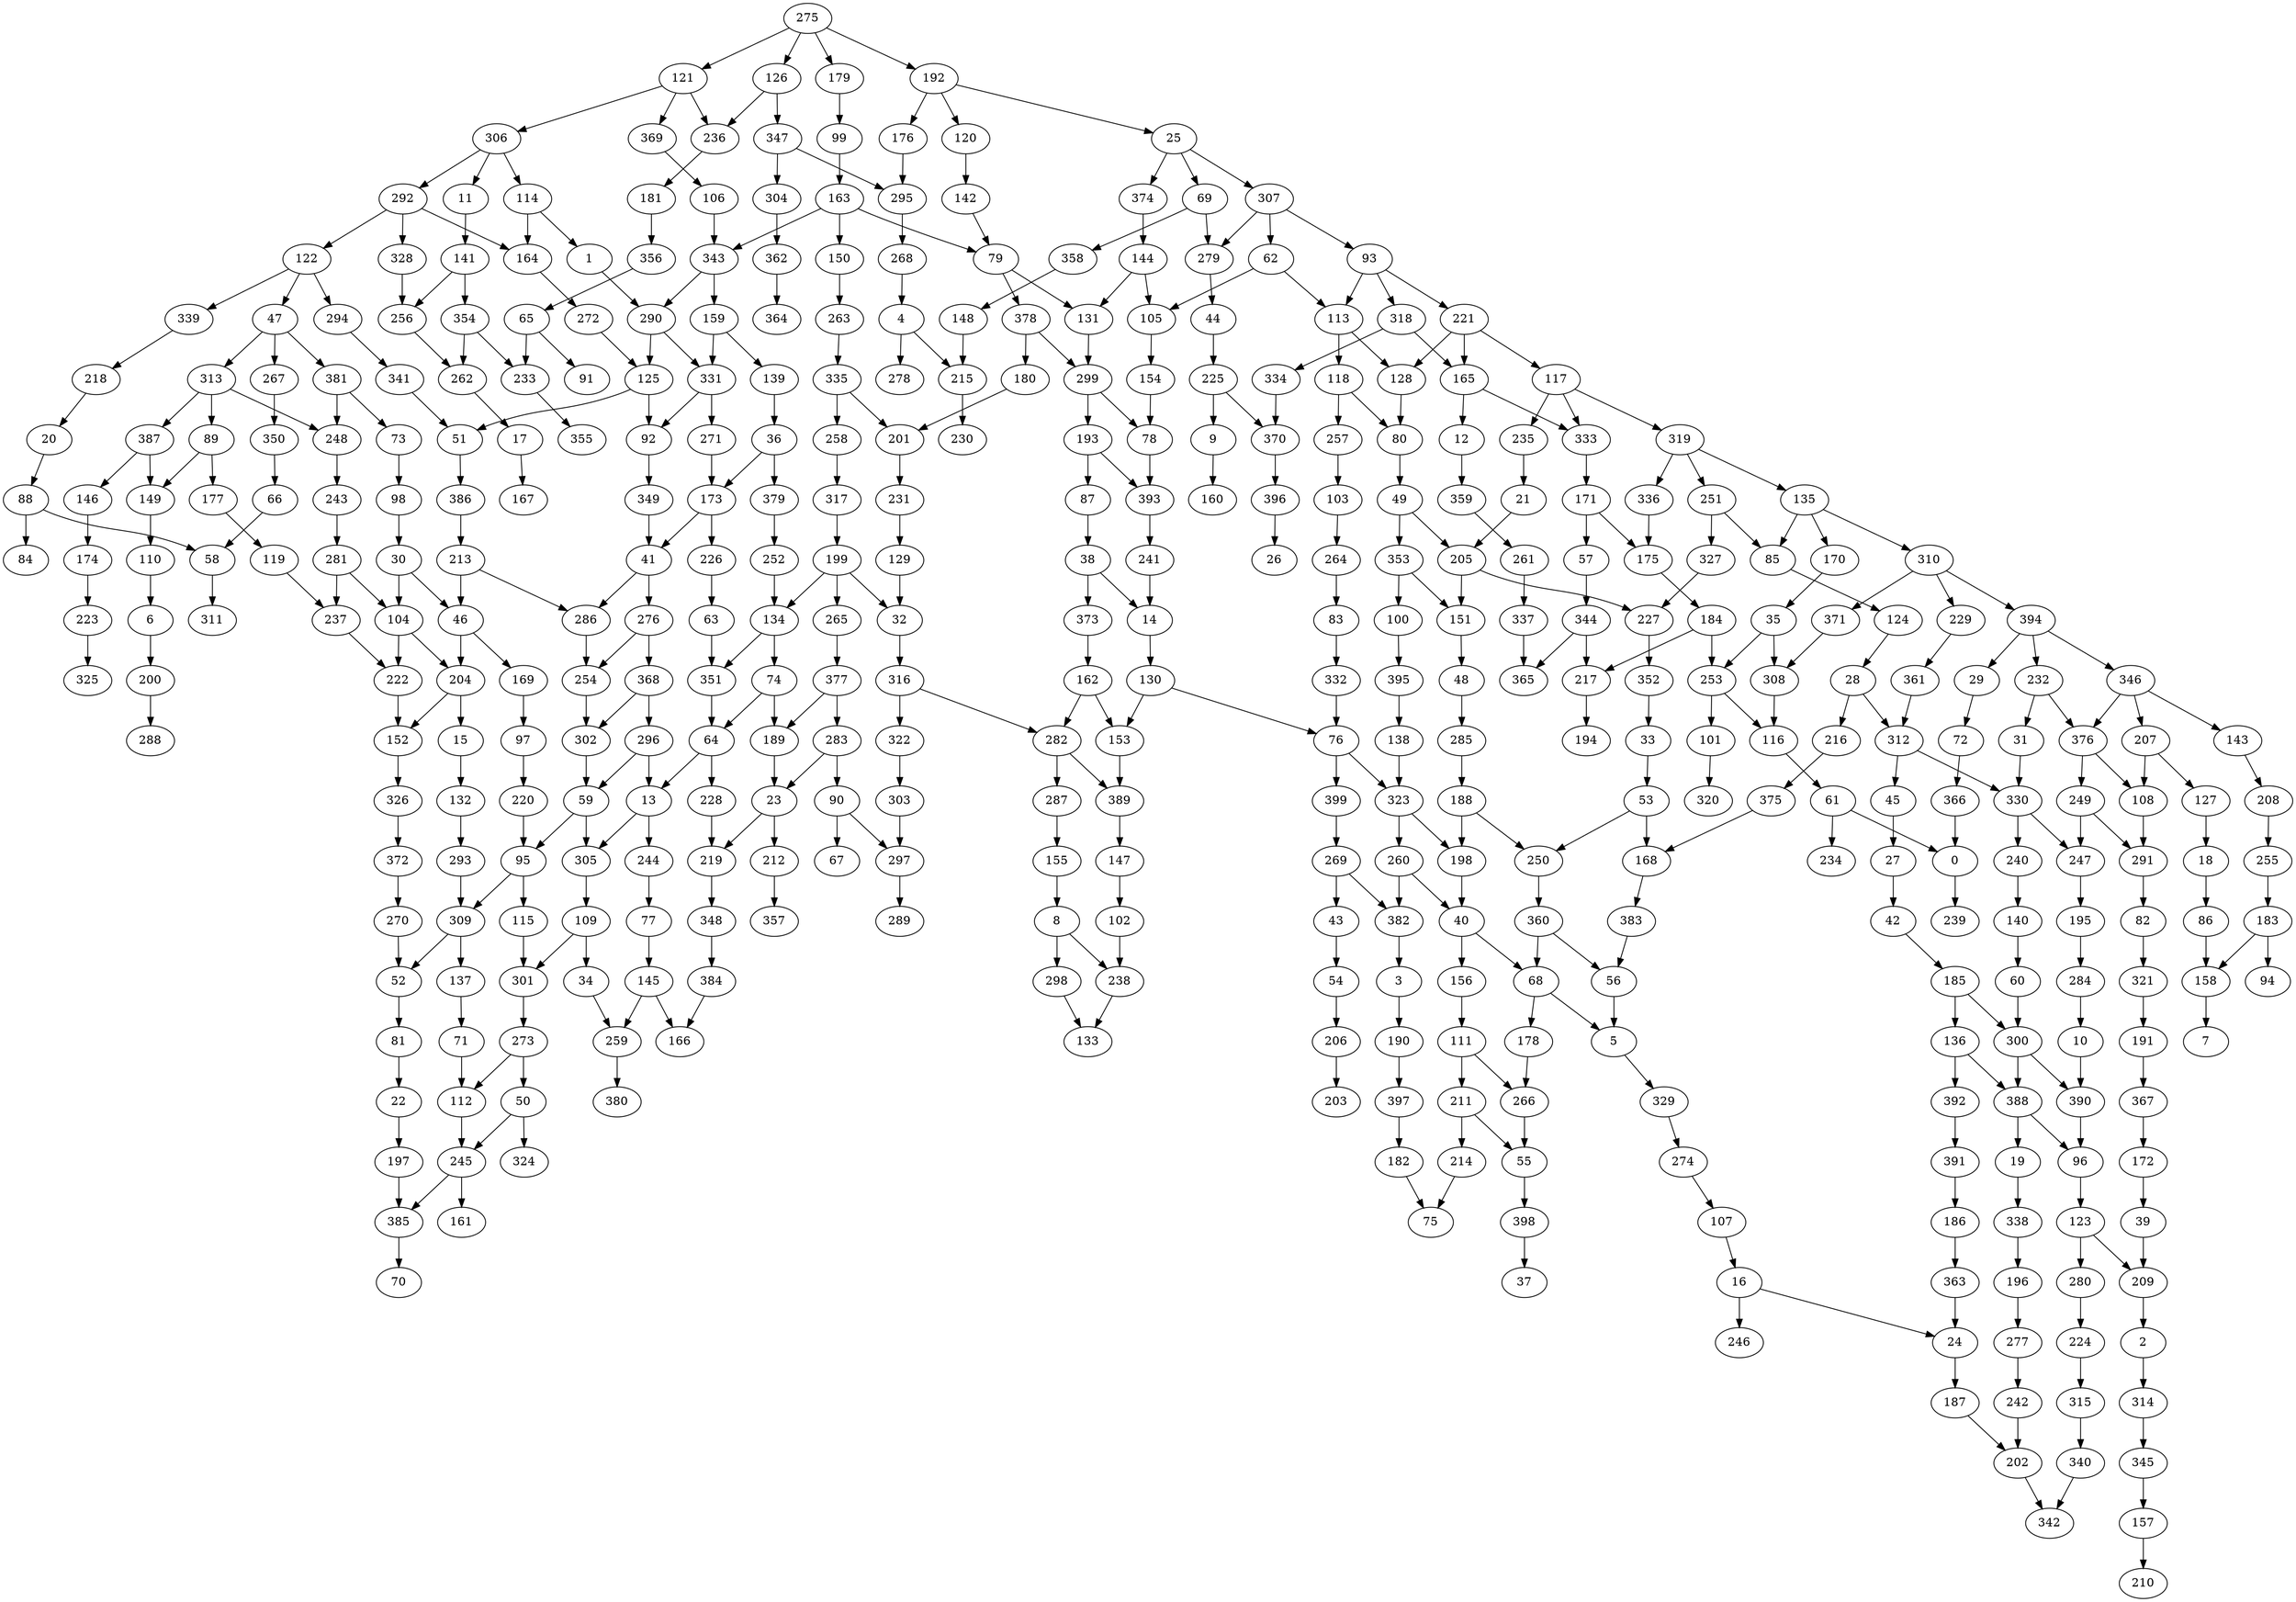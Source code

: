 strict digraph "" {
	0 -> 239;
	1 -> 290;
	2 -> 314;
	3 -> 190;
	4 -> 215;
	4 -> 278;
	5 -> 329;
	6 -> 200;
	8 -> 238;
	8 -> 298;
	9 -> 160;
	10 -> 390;
	11 -> 141;
	12 -> 359;
	13 -> 244;
	13 -> 305;
	14 -> 130;
	15 -> 132;
	16 -> 24;
	16 -> 246;
	17 -> 167;
	18 -> 86;
	19 -> 338;
	20 -> 88;
	21 -> 205;
	22 -> 197;
	23 -> 212;
	23 -> 219;
	24 -> 187;
	25 -> 69;
	25 -> 307;
	25 -> 374;
	27 -> 42;
	28 -> 216;
	28 -> 312;
	29 -> 72;
	30 -> 46;
	30 -> 104;
	31 -> 330;
	32 -> 316;
	33 -> 53;
	34 -> 259;
	35 -> 253;
	35 -> 308;
	36 -> 173;
	36 -> 379;
	38 -> 14;
	38 -> 373;
	39 -> 209;
	40 -> 68;
	40 -> 156;
	41 -> 276;
	41 -> 286;
	42 -> 185;
	43 -> 54;
	44 -> 225;
	45 -> 27;
	46 -> 169;
	46 -> 204;
	47 -> 267;
	47 -> 313;
	47 -> 381;
	48 -> 285;
	49 -> 205;
	49 -> 353;
	50 -> 245;
	50 -> 324;
	51 -> 386;
	52 -> 81;
	53 -> 168;
	53 -> 250;
	54 -> 206;
	55 -> 398;
	56 -> 5;
	57 -> 344;
	58 -> 311;
	59 -> 95;
	59 -> 305;
	60 -> 300;
	61 -> 0;
	61 -> 234;
	62 -> 105;
	62 -> 113;
	63 -> 351;
	64 -> 13;
	64 -> 228;
	65 -> 91;
	65 -> 233;
	66 -> 58;
	68 -> 5;
	68 -> 178;
	69 -> 279;
	69 -> 358;
	71 -> 112;
	72 -> 366;
	73 -> 98;
	74 -> 64;
	74 -> 189;
	76 -> 323;
	76 -> 399;
	77 -> 145;
	78 -> 393;
	79 -> 131;
	79 -> 378;
	80 -> 49;
	81 -> 22;
	82 -> 321;
	83 -> 332;
	85 -> 124;
	86 -> 158;
	87 -> 38;
	88 -> 58;
	88 -> 84;
	89 -> 149;
	89 -> 177;
	90 -> 67;
	90 -> 297;
	92 -> 349;
	93 -> 113;
	93 -> 221;
	93 -> 318;
	95 -> 115;
	95 -> 309;
	96 -> 123;
	97 -> 220;
	98 -> 30;
	99 -> 163;
	100 -> 395;
	101 -> 320;
	102 -> 238;
	103 -> 264;
	104 -> 204;
	104 -> 222;
	105 -> 154;
	106 -> 343;
	107 -> 16;
	108 -> 291;
	109 -> 34;
	109 -> 301;
	110 -> 6;
	111 -> 211;
	111 -> 266;
	112 -> 245;
	113 -> 118;
	113 -> 128;
	114 -> 1;
	114 -> 164;
	115 -> 301;
	116 -> 61;
	117 -> 235;
	117 -> 319;
	117 -> 333;
	118 -> 80;
	118 -> 257;
	119 -> 237;
	120 -> 142;
	121 -> 236;
	121 -> 306;
	121 -> 369;
	122 -> 47;
	122 -> 294;
	122 -> 339;
	123 -> 209;
	123 -> 280;
	124 -> 28;
	125 -> 51;
	125 -> 92;
	126 -> 236;
	126 -> 347;
	127 -> 18;
	128 -> 80;
	129 -> 32;
	130 -> 76;
	130 -> 153;
	131 -> 299;
	132 -> 293;
	134 -> 74;
	134 -> 351;
	135 -> 85;
	135 -> 170;
	135 -> 310;
	136 -> 388;
	136 -> 392;
	137 -> 71;
	138 -> 323;
	139 -> 36;
	140 -> 60;
	141 -> 256;
	141 -> 354;
	142 -> 79;
	143 -> 208;
	144 -> 105;
	144 -> 131;
	145 -> 166;
	145 -> 259;
	146 -> 174;
	147 -> 102;
	148 -> 215;
	149 -> 110;
	150 -> 263;
	151 -> 48;
	152 -> 326;
	153 -> 389;
	154 -> 78;
	155 -> 8;
	156 -> 111;
	157 -> 210;
	158 -> 7;
	159 -> 139;
	159 -> 331;
	162 -> 153;
	162 -> 282;
	163 -> 79;
	163 -> 150;
	163 -> 343;
	164 -> 272;
	165 -> 12;
	165 -> 333;
	168 -> 383;
	169 -> 97;
	170 -> 35;
	171 -> 57;
	171 -> 175;
	172 -> 39;
	173 -> 41;
	173 -> 226;
	174 -> 223;
	175 -> 184;
	176 -> 295;
	177 -> 119;
	178 -> 266;
	179 -> 99;
	180 -> 201;
	181 -> 356;
	182 -> 75;
	183 -> 94;
	183 -> 158;
	184 -> 217;
	184 -> 253;
	185 -> 136;
	185 -> 300;
	186 -> 363;
	187 -> 202;
	188 -> 198;
	188 -> 250;
	189 -> 23;
	190 -> 397;
	191 -> 367;
	192 -> 25;
	192 -> 120;
	192 -> 176;
	193 -> 87;
	193 -> 393;
	195 -> 284;
	196 -> 277;
	197 -> 385;
	198 -> 40;
	199 -> 32;
	199 -> 134;
	199 -> 265;
	200 -> 288;
	201 -> 231;
	202 -> 342;
	204 -> 15;
	204 -> 152;
	205 -> 151;
	205 -> 227;
	206 -> 203;
	207 -> 108;
	207 -> 127;
	208 -> 255;
	209 -> 2;
	211 -> 55;
	211 -> 214;
	212 -> 357;
	213 -> 46;
	213 -> 286;
	214 -> 75;
	215 -> 230;
	216 -> 375;
	217 -> 194;
	218 -> 20;
	219 -> 348;
	220 -> 95;
	221 -> 117;
	221 -> 128;
	221 -> 165;
	222 -> 152;
	223 -> 325;
	224 -> 315;
	225 -> 9;
	225 -> 370;
	226 -> 63;
	227 -> 352;
	228 -> 219;
	229 -> 361;
	231 -> 129;
	232 -> 31;
	232 -> 376;
	233 -> 355;
	235 -> 21;
	236 -> 181;
	237 -> 222;
	238 -> 133;
	240 -> 140;
	241 -> 14;
	242 -> 202;
	243 -> 281;
	244 -> 77;
	245 -> 161;
	245 -> 385;
	247 -> 195;
	248 -> 243;
	249 -> 247;
	249 -> 291;
	250 -> 360;
	251 -> 85;
	251 -> 327;
	252 -> 134;
	253 -> 101;
	253 -> 116;
	254 -> 302;
	255 -> 183;
	256 -> 262;
	257 -> 103;
	258 -> 317;
	259 -> 380;
	260 -> 40;
	260 -> 382;
	261 -> 337;
	262 -> 17;
	263 -> 335;
	264 -> 83;
	265 -> 377;
	266 -> 55;
	267 -> 350;
	268 -> 4;
	269 -> 43;
	269 -> 382;
	270 -> 52;
	271 -> 173;
	272 -> 125;
	273 -> 50;
	273 -> 112;
	274 -> 107;
	275 -> 121;
	275 -> 126;
	275 -> 179;
	275 -> 192;
	276 -> 254;
	276 -> 368;
	277 -> 242;
	279 -> 44;
	280 -> 224;
	281 -> 104;
	281 -> 237;
	282 -> 287;
	282 -> 389;
	283 -> 23;
	283 -> 90;
	284 -> 10;
	285 -> 188;
	286 -> 254;
	287 -> 155;
	290 -> 125;
	290 -> 331;
	291 -> 82;
	292 -> 122;
	292 -> 164;
	292 -> 328;
	293 -> 309;
	294 -> 341;
	295 -> 268;
	296 -> 13;
	296 -> 59;
	297 -> 289;
	298 -> 133;
	299 -> 78;
	299 -> 193;
	300 -> 388;
	300 -> 390;
	301 -> 273;
	302 -> 59;
	303 -> 297;
	304 -> 362;
	305 -> 109;
	306 -> 11;
	306 -> 114;
	306 -> 292;
	307 -> 62;
	307 -> 93;
	307 -> 279;
	308 -> 116;
	309 -> 52;
	309 -> 137;
	310 -> 229;
	310 -> 371;
	310 -> 394;
	312 -> 45;
	312 -> 330;
	313 -> 89;
	313 -> 248;
	313 -> 387;
	314 -> 345;
	315 -> 340;
	316 -> 282;
	316 -> 322;
	317 -> 199;
	318 -> 165;
	318 -> 334;
	319 -> 135;
	319 -> 251;
	319 -> 336;
	321 -> 191;
	322 -> 303;
	323 -> 198;
	323 -> 260;
	326 -> 372;
	327 -> 227;
	328 -> 256;
	329 -> 274;
	330 -> 240;
	330 -> 247;
	331 -> 92;
	331 -> 271;
	332 -> 76;
	333 -> 171;
	334 -> 370;
	335 -> 201;
	335 -> 258;
	336 -> 175;
	337 -> 365;
	338 -> 196;
	339 -> 218;
	340 -> 342;
	341 -> 51;
	343 -> 159;
	343 -> 290;
	344 -> 217;
	344 -> 365;
	345 -> 157;
	346 -> 143;
	346 -> 207;
	346 -> 376;
	347 -> 295;
	347 -> 304;
	348 -> 384;
	349 -> 41;
	350 -> 66;
	351 -> 64;
	352 -> 33;
	353 -> 100;
	353 -> 151;
	354 -> 233;
	354 -> 262;
	356 -> 65;
	358 -> 148;
	359 -> 261;
	360 -> 56;
	360 -> 68;
	361 -> 312;
	362 -> 364;
	363 -> 24;
	366 -> 0;
	367 -> 172;
	368 -> 296;
	368 -> 302;
	369 -> 106;
	370 -> 396;
	371 -> 308;
	372 -> 270;
	373 -> 162;
	374 -> 144;
	375 -> 168;
	376 -> 108;
	376 -> 249;
	377 -> 189;
	377 -> 283;
	378 -> 180;
	378 -> 299;
	379 -> 252;
	381 -> 73;
	381 -> 248;
	382 -> 3;
	383 -> 56;
	384 -> 166;
	385 -> 70;
	386 -> 213;
	387 -> 146;
	387 -> 149;
	388 -> 19;
	388 -> 96;
	389 -> 147;
	390 -> 96;
	391 -> 186;
	392 -> 391;
	393 -> 241;
	394 -> 29;
	394 -> 232;
	394 -> 346;
	395 -> 138;
	396 -> 26;
	397 -> 182;
	398 -> 37;
	399 -> 269;
}
